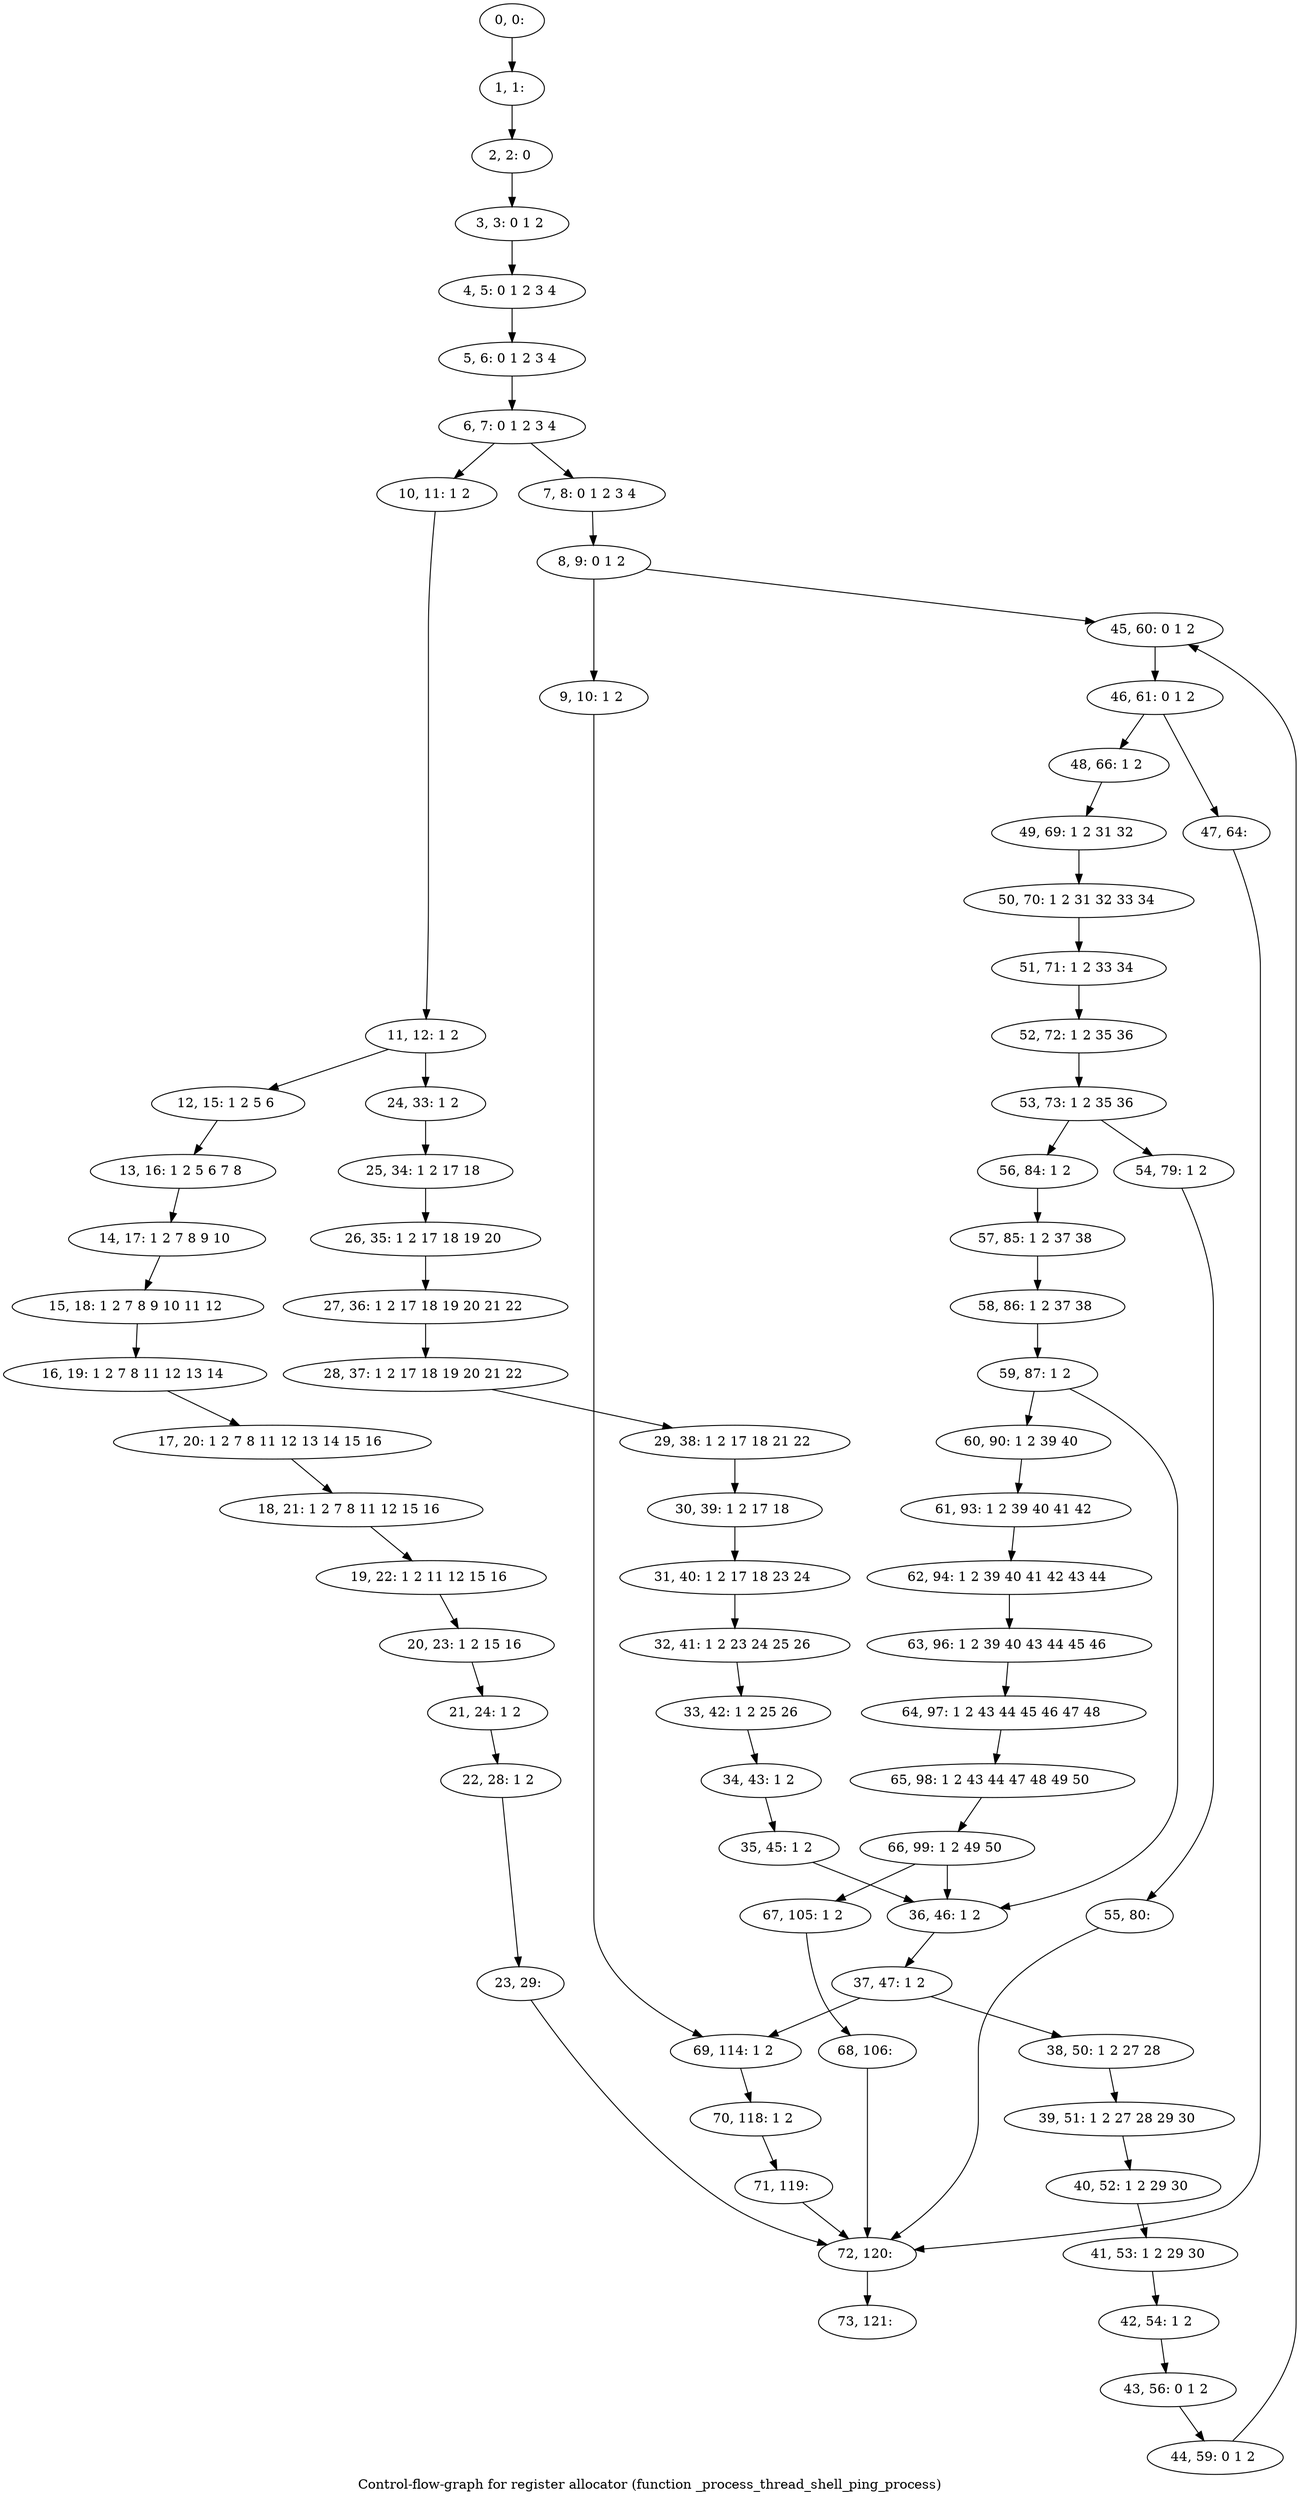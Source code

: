 digraph G {
graph [label="Control-flow-graph for register allocator (function _process_thread_shell_ping_process)"]
0[label="0, 0: "];
1[label="1, 1: "];
2[label="2, 2: 0 "];
3[label="3, 3: 0 1 2 "];
4[label="4, 5: 0 1 2 3 4 "];
5[label="5, 6: 0 1 2 3 4 "];
6[label="6, 7: 0 1 2 3 4 "];
7[label="7, 8: 0 1 2 3 4 "];
8[label="8, 9: 0 1 2 "];
9[label="9, 10: 1 2 "];
10[label="10, 11: 1 2 "];
11[label="11, 12: 1 2 "];
12[label="12, 15: 1 2 5 6 "];
13[label="13, 16: 1 2 5 6 7 8 "];
14[label="14, 17: 1 2 7 8 9 10 "];
15[label="15, 18: 1 2 7 8 9 10 11 12 "];
16[label="16, 19: 1 2 7 8 11 12 13 14 "];
17[label="17, 20: 1 2 7 8 11 12 13 14 15 16 "];
18[label="18, 21: 1 2 7 8 11 12 15 16 "];
19[label="19, 22: 1 2 11 12 15 16 "];
20[label="20, 23: 1 2 15 16 "];
21[label="21, 24: 1 2 "];
22[label="22, 28: 1 2 "];
23[label="23, 29: "];
24[label="24, 33: 1 2 "];
25[label="25, 34: 1 2 17 18 "];
26[label="26, 35: 1 2 17 18 19 20 "];
27[label="27, 36: 1 2 17 18 19 20 21 22 "];
28[label="28, 37: 1 2 17 18 19 20 21 22 "];
29[label="29, 38: 1 2 17 18 21 22 "];
30[label="30, 39: 1 2 17 18 "];
31[label="31, 40: 1 2 17 18 23 24 "];
32[label="32, 41: 1 2 23 24 25 26 "];
33[label="33, 42: 1 2 25 26 "];
34[label="34, 43: 1 2 "];
35[label="35, 45: 1 2 "];
36[label="36, 46: 1 2 "];
37[label="37, 47: 1 2 "];
38[label="38, 50: 1 2 27 28 "];
39[label="39, 51: 1 2 27 28 29 30 "];
40[label="40, 52: 1 2 29 30 "];
41[label="41, 53: 1 2 29 30 "];
42[label="42, 54: 1 2 "];
43[label="43, 56: 0 1 2 "];
44[label="44, 59: 0 1 2 "];
45[label="45, 60: 0 1 2 "];
46[label="46, 61: 0 1 2 "];
47[label="47, 64: "];
48[label="48, 66: 1 2 "];
49[label="49, 69: 1 2 31 32 "];
50[label="50, 70: 1 2 31 32 33 34 "];
51[label="51, 71: 1 2 33 34 "];
52[label="52, 72: 1 2 35 36 "];
53[label="53, 73: 1 2 35 36 "];
54[label="54, 79: 1 2 "];
55[label="55, 80: "];
56[label="56, 84: 1 2 "];
57[label="57, 85: 1 2 37 38 "];
58[label="58, 86: 1 2 37 38 "];
59[label="59, 87: 1 2 "];
60[label="60, 90: 1 2 39 40 "];
61[label="61, 93: 1 2 39 40 41 42 "];
62[label="62, 94: 1 2 39 40 41 42 43 44 "];
63[label="63, 96: 1 2 39 40 43 44 45 46 "];
64[label="64, 97: 1 2 43 44 45 46 47 48 "];
65[label="65, 98: 1 2 43 44 47 48 49 50 "];
66[label="66, 99: 1 2 49 50 "];
67[label="67, 105: 1 2 "];
68[label="68, 106: "];
69[label="69, 114: 1 2 "];
70[label="70, 118: 1 2 "];
71[label="71, 119: "];
72[label="72, 120: "];
73[label="73, 121: "];
0->1 ;
1->2 ;
2->3 ;
3->4 ;
4->5 ;
5->6 ;
6->7 ;
6->10 ;
7->8 ;
8->9 ;
8->45 ;
9->69 ;
10->11 ;
11->12 ;
11->24 ;
12->13 ;
13->14 ;
14->15 ;
15->16 ;
16->17 ;
17->18 ;
18->19 ;
19->20 ;
20->21 ;
21->22 ;
22->23 ;
23->72 ;
24->25 ;
25->26 ;
26->27 ;
27->28 ;
28->29 ;
29->30 ;
30->31 ;
31->32 ;
32->33 ;
33->34 ;
34->35 ;
35->36 ;
36->37 ;
37->38 ;
37->69 ;
38->39 ;
39->40 ;
40->41 ;
41->42 ;
42->43 ;
43->44 ;
44->45 ;
45->46 ;
46->47 ;
46->48 ;
47->72 ;
48->49 ;
49->50 ;
50->51 ;
51->52 ;
52->53 ;
53->54 ;
53->56 ;
54->55 ;
55->72 ;
56->57 ;
57->58 ;
58->59 ;
59->60 ;
59->36 ;
60->61 ;
61->62 ;
62->63 ;
63->64 ;
64->65 ;
65->66 ;
66->67 ;
66->36 ;
67->68 ;
68->72 ;
69->70 ;
70->71 ;
71->72 ;
72->73 ;
}
